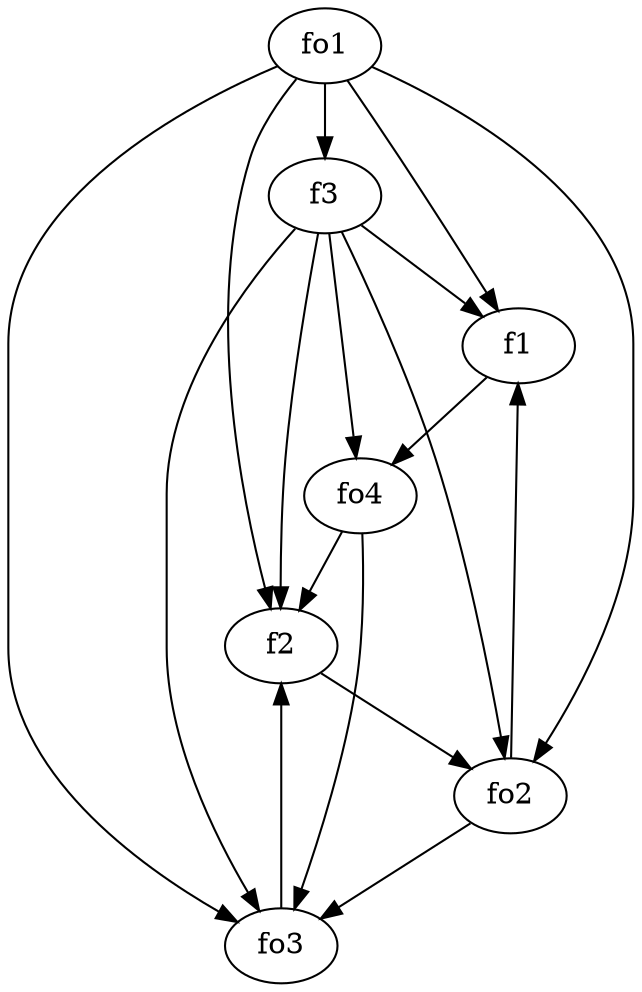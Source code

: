 strict digraph  {
f1;
f2;
f3;
fo1;
fo2;
fo3;
fo4;
f1 -> fo4  [weight=2];
f2 -> fo2  [weight=2];
f3 -> fo3  [weight=2];
f3 -> fo2  [weight=2];
f3 -> fo4  [weight=2];
f3 -> f2  [weight=2];
f3 -> f1  [weight=2];
fo1 -> f2  [weight=2];
fo1 -> fo2  [weight=2];
fo1 -> fo3  [weight=2];
fo1 -> f1  [weight=2];
fo1 -> f3  [weight=2];
fo2 -> f1  [weight=2];
fo2 -> fo3  [weight=2];
fo3 -> f2  [weight=2];
fo4 -> fo3  [weight=2];
fo4 -> f2  [weight=2];
}
